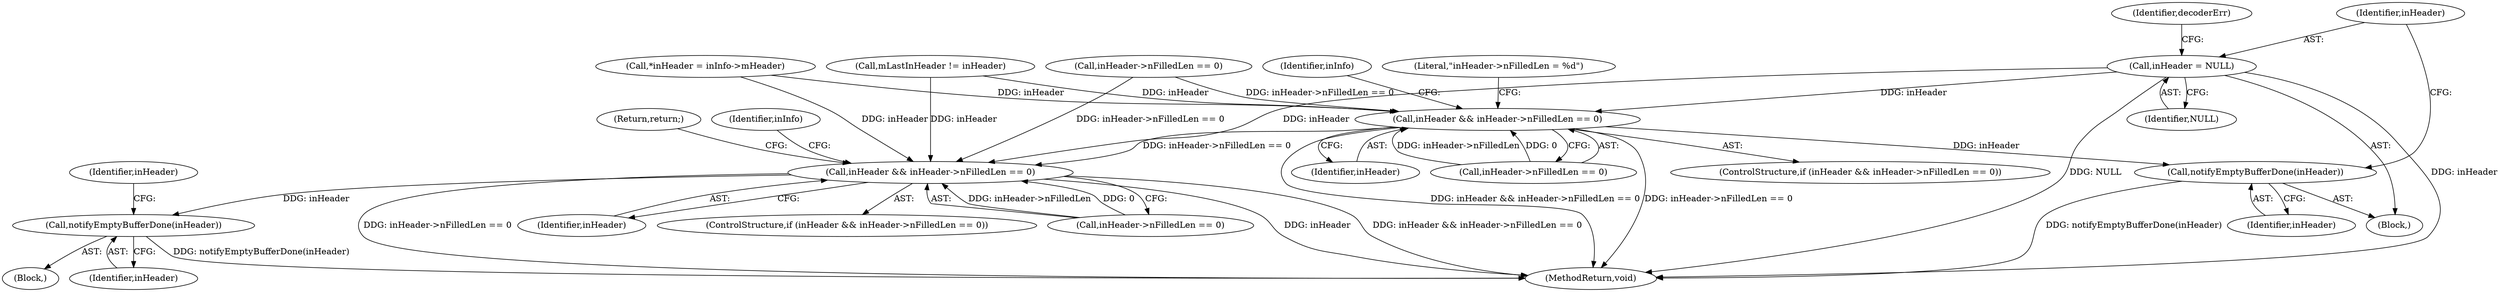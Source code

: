 digraph "0_Android_8e438e153f661e9df8db0ac41d587e940352df06@pointer" {
"1000887" [label="(Call,inHeader = NULL)"];
"1000809" [label="(Call,inHeader && inHeader->nFilledLen == 0)"];
"1000832" [label="(Call,notifyEmptyBufferDone(inHeader))"];
"1000862" [label="(Call,inHeader && inHeader->nFilledLen == 0)"];
"1000885" [label="(Call,notifyEmptyBufferDone(inHeader))"];
"1000872" [label="(Identifier,inInfo)"];
"1000810" [label="(Identifier,inHeader)"];
"1000809" [label="(Call,inHeader && inHeader->nFilledLen == 0)"];
"1000835" [label="(Identifier,inHeader)"];
"1000832" [label="(Call,notifyEmptyBufferDone(inHeader))"];
"1000837" [label="(Return,return;)"];
"1000155" [label="(Call,*inHeader = inInfo->mHeader)"];
"1000888" [label="(Identifier,inHeader)"];
"1000808" [label="(ControlStructure,if (inHeader && inHeader->nFilledLen == 0))"];
"1000819" [label="(Identifier,inInfo)"];
"1000816" [label="(Block,)"];
"1000893" [label="(Literal,\"inHeader->nFilledLen = %d\")"];
"1000885" [label="(Call,notifyEmptyBufferDone(inHeader))"];
"1000889" [label="(Identifier,NULL)"];
"1000864" [label="(Call,inHeader->nFilledLen == 0)"];
"1000861" [label="(ControlStructure,if (inHeader && inHeader->nFilledLen == 0))"];
"1000887" [label="(Call,inHeader = NULL)"];
"1001437" [label="(MethodReturn,void)"];
"1000863" [label="(Identifier,inHeader)"];
"1000480" [label="(Call,mLastInHeader != inHeader)"];
"1000869" [label="(Block,)"];
"1000833" [label="(Identifier,inHeader)"];
"1000901" [label="(Identifier,decoderErr)"];
"1000886" [label="(Identifier,inHeader)"];
"1000811" [label="(Call,inHeader->nFilledLen == 0)"];
"1000862" [label="(Call,inHeader && inHeader->nFilledLen == 0)"];
"1000300" [label="(Call,inHeader->nFilledLen == 0)"];
"1000887" -> "1000869"  [label="AST: "];
"1000887" -> "1000889"  [label="CFG: "];
"1000888" -> "1000887"  [label="AST: "];
"1000889" -> "1000887"  [label="AST: "];
"1000901" -> "1000887"  [label="CFG: "];
"1000887" -> "1001437"  [label="DDG: inHeader"];
"1000887" -> "1001437"  [label="DDG: NULL"];
"1000887" -> "1000809"  [label="DDG: inHeader"];
"1000887" -> "1000862"  [label="DDG: inHeader"];
"1000809" -> "1000808"  [label="AST: "];
"1000809" -> "1000810"  [label="CFG: "];
"1000809" -> "1000811"  [label="CFG: "];
"1000810" -> "1000809"  [label="AST: "];
"1000811" -> "1000809"  [label="AST: "];
"1000819" -> "1000809"  [label="CFG: "];
"1000837" -> "1000809"  [label="CFG: "];
"1000809" -> "1001437"  [label="DDG: inHeader"];
"1000809" -> "1001437"  [label="DDG: inHeader && inHeader->nFilledLen == 0"];
"1000809" -> "1001437"  [label="DDG: inHeader->nFilledLen == 0"];
"1000480" -> "1000809"  [label="DDG: inHeader"];
"1000155" -> "1000809"  [label="DDG: inHeader"];
"1000811" -> "1000809"  [label="DDG: inHeader->nFilledLen"];
"1000811" -> "1000809"  [label="DDG: 0"];
"1000862" -> "1000809"  [label="DDG: inHeader->nFilledLen == 0"];
"1000300" -> "1000809"  [label="DDG: inHeader->nFilledLen == 0"];
"1000809" -> "1000832"  [label="DDG: inHeader"];
"1000832" -> "1000816"  [label="AST: "];
"1000832" -> "1000833"  [label="CFG: "];
"1000833" -> "1000832"  [label="AST: "];
"1000835" -> "1000832"  [label="CFG: "];
"1000832" -> "1001437"  [label="DDG: notifyEmptyBufferDone(inHeader)"];
"1000862" -> "1000861"  [label="AST: "];
"1000862" -> "1000863"  [label="CFG: "];
"1000862" -> "1000864"  [label="CFG: "];
"1000863" -> "1000862"  [label="AST: "];
"1000864" -> "1000862"  [label="AST: "];
"1000872" -> "1000862"  [label="CFG: "];
"1000893" -> "1000862"  [label="CFG: "];
"1000862" -> "1001437"  [label="DDG: inHeader->nFilledLen == 0"];
"1000862" -> "1001437"  [label="DDG: inHeader && inHeader->nFilledLen == 0"];
"1000480" -> "1000862"  [label="DDG: inHeader"];
"1000155" -> "1000862"  [label="DDG: inHeader"];
"1000864" -> "1000862"  [label="DDG: inHeader->nFilledLen"];
"1000864" -> "1000862"  [label="DDG: 0"];
"1000300" -> "1000862"  [label="DDG: inHeader->nFilledLen == 0"];
"1000862" -> "1000885"  [label="DDG: inHeader"];
"1000885" -> "1000869"  [label="AST: "];
"1000885" -> "1000886"  [label="CFG: "];
"1000886" -> "1000885"  [label="AST: "];
"1000888" -> "1000885"  [label="CFG: "];
"1000885" -> "1001437"  [label="DDG: notifyEmptyBufferDone(inHeader)"];
}
